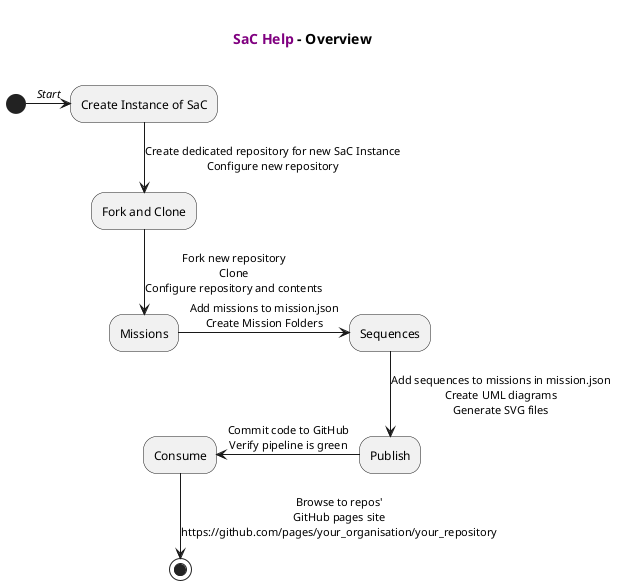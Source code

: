 @startuml

title

  <font color=purple><b>SaC Help</b></font> - Overview

end title

(*) -right-> [<i>Start</i>] "Create Instance of SaC"
"Create Instance of SaC" -down-> [Create dedicated repository for new SaC Instance\nConfigure new repository] "Fork and Clone"
"Fork and Clone" -down->[Fork new repository\nClone\nConfigure repository and contents] "Missions"
"Missions" -right-> [Add missions to mission.json\nCreate Mission Folders] "Sequences"
"Sequences" -down-> [Add sequences to missions in mission.json\nCreate UML diagrams\nGenerate SVG files] "Publish"
"Publish" -left-> [Commit code to GitHub\nVerify pipeline is green] "Consume"
"Consume" -down-> [Browse to repos'\nGitHub pages site\nhttps://github.com/pages/your_organisation/your_repository]  (*)
@enduml